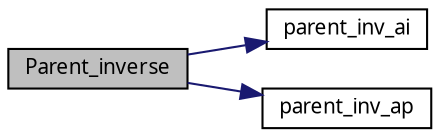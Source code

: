 digraph G
{
  edge [fontname="FreeSans.ttf",fontsize=10,labelfontname="FreeSans.ttf",labelfontsize=10];
  node [fontname="FreeSans.ttf",fontsize=10,shape=record];
  rankdir=LR;
  Node1 [label="Parent_inverse",height=0.2,width=0.4,color="black", fillcolor="grey75", style="filled" fontcolor="black"];
  Node1 -> Node2 [color="midnightblue",fontsize=10,style="solid",fontname="FreeSans.ttf"];
  Node2 [label="parent_inv_ai",height=0.2,width=0.4,color="black", fillcolor="white", style="filled",URL="$dtCMatrix_8c.html#cf01e7ff92566f21c3dae65d4fcd1fac",tooltip="Derive the row index array for the inverse of L from the parent array."];
  Node1 -> Node3 [color="midnightblue",fontsize=10,style="solid",fontname="FreeSans.ttf"];
  Node3 [label="parent_inv_ap",height=0.2,width=0.4,color="black", fillcolor="white", style="filled",URL="$dtCMatrix_8c.html#f0efbda6cd168f6ea0d136bec9d71ef9",tooltip="Derive the column pointer vector for the inverse of L from the parent array."];
}
